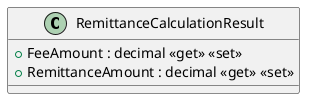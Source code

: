 @startuml
class RemittanceCalculationResult {
    + FeeAmount : decimal <<get>> <<set>>
    + RemittanceAmount : decimal <<get>> <<set>>
}
@enduml
